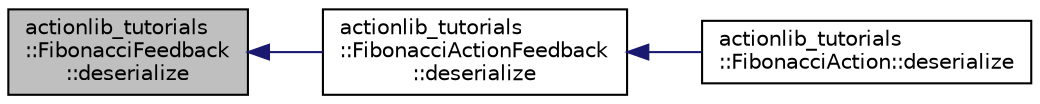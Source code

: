 digraph "actionlib_tutorials::FibonacciFeedback::deserialize"
{
  edge [fontname="Helvetica",fontsize="10",labelfontname="Helvetica",labelfontsize="10"];
  node [fontname="Helvetica",fontsize="10",shape=record];
  rankdir="LR";
  Node1 [label="actionlib_tutorials\l::FibonacciFeedback\l::deserialize",height=0.2,width=0.4,color="black", fillcolor="grey75", style="filled" fontcolor="black"];
  Node1 -> Node2 [dir="back",color="midnightblue",fontsize="10",style="solid",fontname="Helvetica"];
  Node2 [label="actionlib_tutorials\l::FibonacciActionFeedback\l::deserialize",height=0.2,width=0.4,color="black", fillcolor="white", style="filled",URL="$classactionlib__tutorials_1_1_fibonacci_action_feedback.html#ab2bc1aaa1863d3e107eb9aa70e1a7bee"];
  Node2 -> Node3 [dir="back",color="midnightblue",fontsize="10",style="solid",fontname="Helvetica"];
  Node3 [label="actionlib_tutorials\l::FibonacciAction::deserialize",height=0.2,width=0.4,color="black", fillcolor="white", style="filled",URL="$classactionlib__tutorials_1_1_fibonacci_action.html#abbe7222c8ffd54fa146cb096709aea03"];
}
